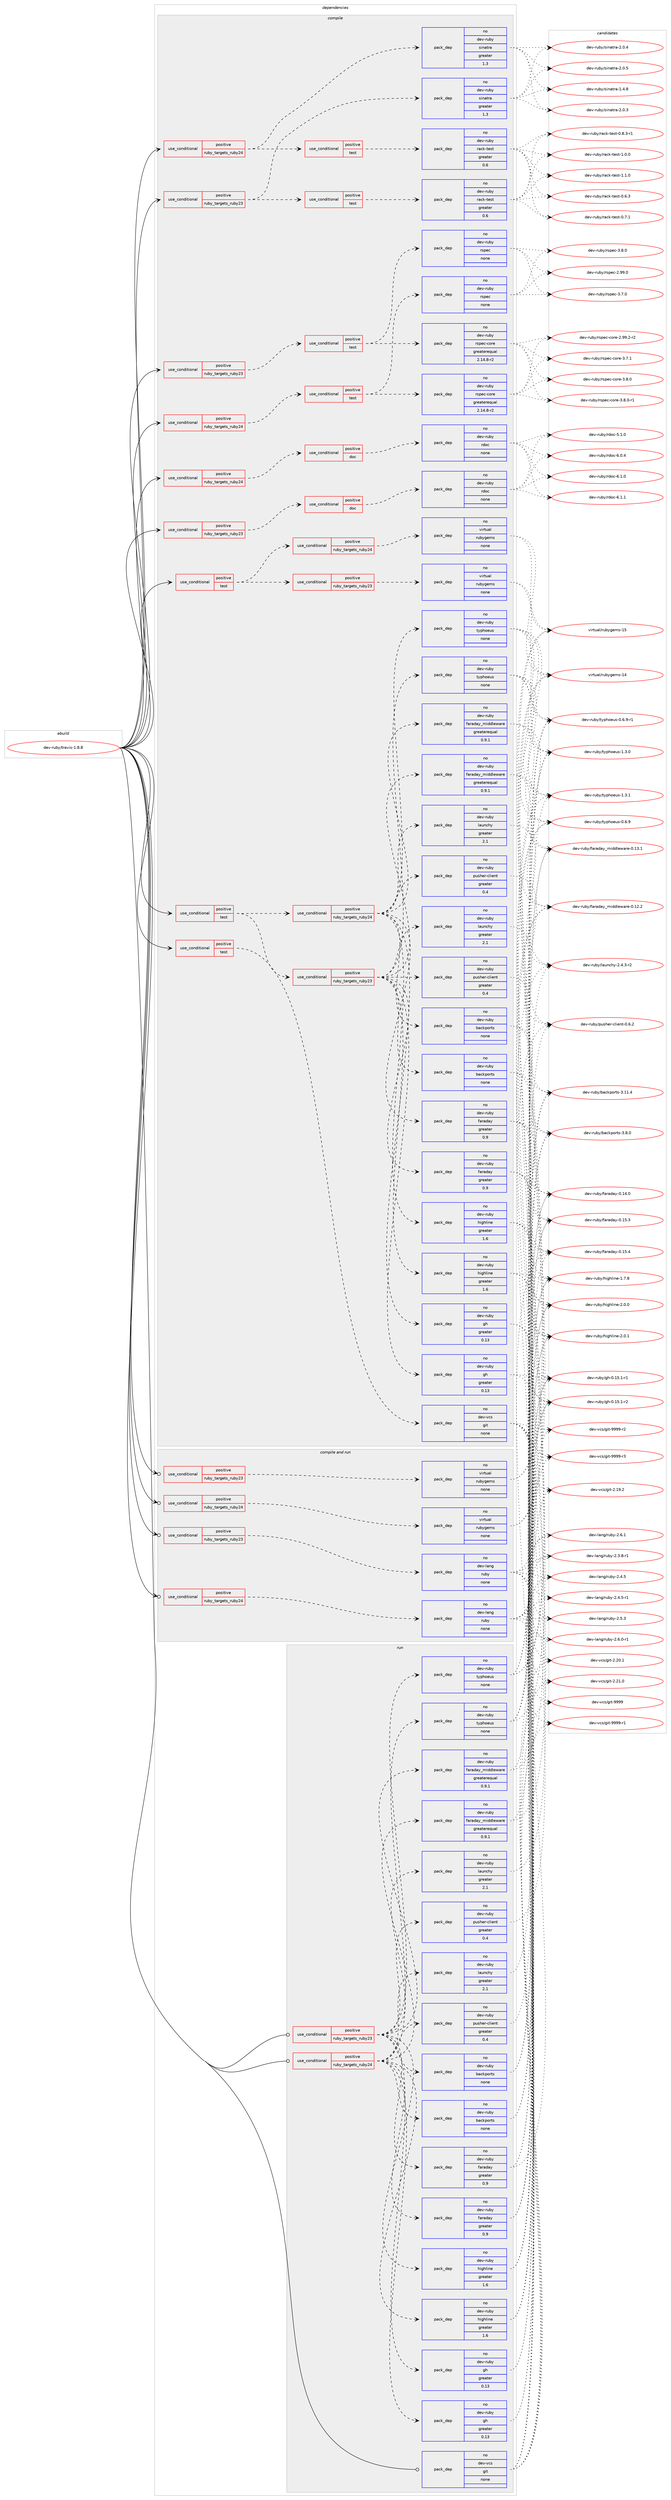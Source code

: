 digraph prolog {

# *************
# Graph options
# *************

newrank=true;
concentrate=true;
compound=true;
graph [rankdir=LR,fontname=Helvetica,fontsize=10,ranksep=1.5];#, ranksep=2.5, nodesep=0.2];
edge  [arrowhead=vee];
node  [fontname=Helvetica,fontsize=10];

# **********
# The ebuild
# **********

subgraph cluster_leftcol {
color=gray;
rank=same;
label=<<i>ebuild</i>>;
id [label="dev-ruby/travis-1.8.8", color=red, width=4, href="../dev-ruby/travis-1.8.8.svg"];
}

# ****************
# The dependencies
# ****************

subgraph cluster_midcol {
color=gray;
label=<<i>dependencies</i>>;
subgraph cluster_compile {
fillcolor="#eeeeee";
style=filled;
label=<<i>compile</i>>;
subgraph cond420794 {
dependency1534337 [label=<<TABLE BORDER="0" CELLBORDER="1" CELLSPACING="0" CELLPADDING="4"><TR><TD ROWSPAN="3" CELLPADDING="10">use_conditional</TD></TR><TR><TD>positive</TD></TR><TR><TD>ruby_targets_ruby23</TD></TR></TABLE>>, shape=none, color=red];
subgraph cond420795 {
dependency1534338 [label=<<TABLE BORDER="0" CELLBORDER="1" CELLSPACING="0" CELLPADDING="4"><TR><TD ROWSPAN="3" CELLPADDING="10">use_conditional</TD></TR><TR><TD>positive</TD></TR><TR><TD>doc</TD></TR></TABLE>>, shape=none, color=red];
subgraph pack1090027 {
dependency1534339 [label=<<TABLE BORDER="0" CELLBORDER="1" CELLSPACING="0" CELLPADDING="4" WIDTH="220"><TR><TD ROWSPAN="6" CELLPADDING="30">pack_dep</TD></TR><TR><TD WIDTH="110">no</TD></TR><TR><TD>dev-ruby</TD></TR><TR><TD>rdoc</TD></TR><TR><TD>none</TD></TR><TR><TD></TD></TR></TABLE>>, shape=none, color=blue];
}
dependency1534338:e -> dependency1534339:w [weight=20,style="dashed",arrowhead="vee"];
}
dependency1534337:e -> dependency1534338:w [weight=20,style="dashed",arrowhead="vee"];
}
id:e -> dependency1534337:w [weight=20,style="solid",arrowhead="vee"];
subgraph cond420796 {
dependency1534340 [label=<<TABLE BORDER="0" CELLBORDER="1" CELLSPACING="0" CELLPADDING="4"><TR><TD ROWSPAN="3" CELLPADDING="10">use_conditional</TD></TR><TR><TD>positive</TD></TR><TR><TD>ruby_targets_ruby23</TD></TR></TABLE>>, shape=none, color=red];
subgraph cond420797 {
dependency1534341 [label=<<TABLE BORDER="0" CELLBORDER="1" CELLSPACING="0" CELLPADDING="4"><TR><TD ROWSPAN="3" CELLPADDING="10">use_conditional</TD></TR><TR><TD>positive</TD></TR><TR><TD>test</TD></TR></TABLE>>, shape=none, color=red];
subgraph pack1090028 {
dependency1534342 [label=<<TABLE BORDER="0" CELLBORDER="1" CELLSPACING="0" CELLPADDING="4" WIDTH="220"><TR><TD ROWSPAN="6" CELLPADDING="30">pack_dep</TD></TR><TR><TD WIDTH="110">no</TD></TR><TR><TD>dev-ruby</TD></TR><TR><TD>rack-test</TD></TR><TR><TD>greater</TD></TR><TR><TD>0.6</TD></TR></TABLE>>, shape=none, color=blue];
}
dependency1534341:e -> dependency1534342:w [weight=20,style="dashed",arrowhead="vee"];
}
dependency1534340:e -> dependency1534341:w [weight=20,style="dashed",arrowhead="vee"];
subgraph pack1090029 {
dependency1534343 [label=<<TABLE BORDER="0" CELLBORDER="1" CELLSPACING="0" CELLPADDING="4" WIDTH="220"><TR><TD ROWSPAN="6" CELLPADDING="30">pack_dep</TD></TR><TR><TD WIDTH="110">no</TD></TR><TR><TD>dev-ruby</TD></TR><TR><TD>sinatra</TD></TR><TR><TD>greater</TD></TR><TR><TD>1.3</TD></TR></TABLE>>, shape=none, color=blue];
}
dependency1534340:e -> dependency1534343:w [weight=20,style="dashed",arrowhead="vee"];
}
id:e -> dependency1534340:w [weight=20,style="solid",arrowhead="vee"];
subgraph cond420798 {
dependency1534344 [label=<<TABLE BORDER="0" CELLBORDER="1" CELLSPACING="0" CELLPADDING="4"><TR><TD ROWSPAN="3" CELLPADDING="10">use_conditional</TD></TR><TR><TD>positive</TD></TR><TR><TD>ruby_targets_ruby23</TD></TR></TABLE>>, shape=none, color=red];
subgraph cond420799 {
dependency1534345 [label=<<TABLE BORDER="0" CELLBORDER="1" CELLSPACING="0" CELLPADDING="4"><TR><TD ROWSPAN="3" CELLPADDING="10">use_conditional</TD></TR><TR><TD>positive</TD></TR><TR><TD>test</TD></TR></TABLE>>, shape=none, color=red];
subgraph pack1090030 {
dependency1534346 [label=<<TABLE BORDER="0" CELLBORDER="1" CELLSPACING="0" CELLPADDING="4" WIDTH="220"><TR><TD ROWSPAN="6" CELLPADDING="30">pack_dep</TD></TR><TR><TD WIDTH="110">no</TD></TR><TR><TD>dev-ruby</TD></TR><TR><TD>rspec</TD></TR><TR><TD>none</TD></TR><TR><TD></TD></TR></TABLE>>, shape=none, color=blue];
}
dependency1534345:e -> dependency1534346:w [weight=20,style="dashed",arrowhead="vee"];
subgraph pack1090031 {
dependency1534347 [label=<<TABLE BORDER="0" CELLBORDER="1" CELLSPACING="0" CELLPADDING="4" WIDTH="220"><TR><TD ROWSPAN="6" CELLPADDING="30">pack_dep</TD></TR><TR><TD WIDTH="110">no</TD></TR><TR><TD>dev-ruby</TD></TR><TR><TD>rspec-core</TD></TR><TR><TD>greaterequal</TD></TR><TR><TD>2.14.8-r2</TD></TR></TABLE>>, shape=none, color=blue];
}
dependency1534345:e -> dependency1534347:w [weight=20,style="dashed",arrowhead="vee"];
}
dependency1534344:e -> dependency1534345:w [weight=20,style="dashed",arrowhead="vee"];
}
id:e -> dependency1534344:w [weight=20,style="solid",arrowhead="vee"];
subgraph cond420800 {
dependency1534348 [label=<<TABLE BORDER="0" CELLBORDER="1" CELLSPACING="0" CELLPADDING="4"><TR><TD ROWSPAN="3" CELLPADDING="10">use_conditional</TD></TR><TR><TD>positive</TD></TR><TR><TD>ruby_targets_ruby24</TD></TR></TABLE>>, shape=none, color=red];
subgraph cond420801 {
dependency1534349 [label=<<TABLE BORDER="0" CELLBORDER="1" CELLSPACING="0" CELLPADDING="4"><TR><TD ROWSPAN="3" CELLPADDING="10">use_conditional</TD></TR><TR><TD>positive</TD></TR><TR><TD>doc</TD></TR></TABLE>>, shape=none, color=red];
subgraph pack1090032 {
dependency1534350 [label=<<TABLE BORDER="0" CELLBORDER="1" CELLSPACING="0" CELLPADDING="4" WIDTH="220"><TR><TD ROWSPAN="6" CELLPADDING="30">pack_dep</TD></TR><TR><TD WIDTH="110">no</TD></TR><TR><TD>dev-ruby</TD></TR><TR><TD>rdoc</TD></TR><TR><TD>none</TD></TR><TR><TD></TD></TR></TABLE>>, shape=none, color=blue];
}
dependency1534349:e -> dependency1534350:w [weight=20,style="dashed",arrowhead="vee"];
}
dependency1534348:e -> dependency1534349:w [weight=20,style="dashed",arrowhead="vee"];
}
id:e -> dependency1534348:w [weight=20,style="solid",arrowhead="vee"];
subgraph cond420802 {
dependency1534351 [label=<<TABLE BORDER="0" CELLBORDER="1" CELLSPACING="0" CELLPADDING="4"><TR><TD ROWSPAN="3" CELLPADDING="10">use_conditional</TD></TR><TR><TD>positive</TD></TR><TR><TD>ruby_targets_ruby24</TD></TR></TABLE>>, shape=none, color=red];
subgraph cond420803 {
dependency1534352 [label=<<TABLE BORDER="0" CELLBORDER="1" CELLSPACING="0" CELLPADDING="4"><TR><TD ROWSPAN="3" CELLPADDING="10">use_conditional</TD></TR><TR><TD>positive</TD></TR><TR><TD>test</TD></TR></TABLE>>, shape=none, color=red];
subgraph pack1090033 {
dependency1534353 [label=<<TABLE BORDER="0" CELLBORDER="1" CELLSPACING="0" CELLPADDING="4" WIDTH="220"><TR><TD ROWSPAN="6" CELLPADDING="30">pack_dep</TD></TR><TR><TD WIDTH="110">no</TD></TR><TR><TD>dev-ruby</TD></TR><TR><TD>rack-test</TD></TR><TR><TD>greater</TD></TR><TR><TD>0.6</TD></TR></TABLE>>, shape=none, color=blue];
}
dependency1534352:e -> dependency1534353:w [weight=20,style="dashed",arrowhead="vee"];
}
dependency1534351:e -> dependency1534352:w [weight=20,style="dashed",arrowhead="vee"];
subgraph pack1090034 {
dependency1534354 [label=<<TABLE BORDER="0" CELLBORDER="1" CELLSPACING="0" CELLPADDING="4" WIDTH="220"><TR><TD ROWSPAN="6" CELLPADDING="30">pack_dep</TD></TR><TR><TD WIDTH="110">no</TD></TR><TR><TD>dev-ruby</TD></TR><TR><TD>sinatra</TD></TR><TR><TD>greater</TD></TR><TR><TD>1.3</TD></TR></TABLE>>, shape=none, color=blue];
}
dependency1534351:e -> dependency1534354:w [weight=20,style="dashed",arrowhead="vee"];
}
id:e -> dependency1534351:w [weight=20,style="solid",arrowhead="vee"];
subgraph cond420804 {
dependency1534355 [label=<<TABLE BORDER="0" CELLBORDER="1" CELLSPACING="0" CELLPADDING="4"><TR><TD ROWSPAN="3" CELLPADDING="10">use_conditional</TD></TR><TR><TD>positive</TD></TR><TR><TD>ruby_targets_ruby24</TD></TR></TABLE>>, shape=none, color=red];
subgraph cond420805 {
dependency1534356 [label=<<TABLE BORDER="0" CELLBORDER="1" CELLSPACING="0" CELLPADDING="4"><TR><TD ROWSPAN="3" CELLPADDING="10">use_conditional</TD></TR><TR><TD>positive</TD></TR><TR><TD>test</TD></TR></TABLE>>, shape=none, color=red];
subgraph pack1090035 {
dependency1534357 [label=<<TABLE BORDER="0" CELLBORDER="1" CELLSPACING="0" CELLPADDING="4" WIDTH="220"><TR><TD ROWSPAN="6" CELLPADDING="30">pack_dep</TD></TR><TR><TD WIDTH="110">no</TD></TR><TR><TD>dev-ruby</TD></TR><TR><TD>rspec</TD></TR><TR><TD>none</TD></TR><TR><TD></TD></TR></TABLE>>, shape=none, color=blue];
}
dependency1534356:e -> dependency1534357:w [weight=20,style="dashed",arrowhead="vee"];
subgraph pack1090036 {
dependency1534358 [label=<<TABLE BORDER="0" CELLBORDER="1" CELLSPACING="0" CELLPADDING="4" WIDTH="220"><TR><TD ROWSPAN="6" CELLPADDING="30">pack_dep</TD></TR><TR><TD WIDTH="110">no</TD></TR><TR><TD>dev-ruby</TD></TR><TR><TD>rspec-core</TD></TR><TR><TD>greaterequal</TD></TR><TR><TD>2.14.8-r2</TD></TR></TABLE>>, shape=none, color=blue];
}
dependency1534356:e -> dependency1534358:w [weight=20,style="dashed",arrowhead="vee"];
}
dependency1534355:e -> dependency1534356:w [weight=20,style="dashed",arrowhead="vee"];
}
id:e -> dependency1534355:w [weight=20,style="solid",arrowhead="vee"];
subgraph cond420806 {
dependency1534359 [label=<<TABLE BORDER="0" CELLBORDER="1" CELLSPACING="0" CELLPADDING="4"><TR><TD ROWSPAN="3" CELLPADDING="10">use_conditional</TD></TR><TR><TD>positive</TD></TR><TR><TD>test</TD></TR></TABLE>>, shape=none, color=red];
subgraph cond420807 {
dependency1534360 [label=<<TABLE BORDER="0" CELLBORDER="1" CELLSPACING="0" CELLPADDING="4"><TR><TD ROWSPAN="3" CELLPADDING="10">use_conditional</TD></TR><TR><TD>positive</TD></TR><TR><TD>ruby_targets_ruby23</TD></TR></TABLE>>, shape=none, color=red];
subgraph pack1090037 {
dependency1534361 [label=<<TABLE BORDER="0" CELLBORDER="1" CELLSPACING="0" CELLPADDING="4" WIDTH="220"><TR><TD ROWSPAN="6" CELLPADDING="30">pack_dep</TD></TR><TR><TD WIDTH="110">no</TD></TR><TR><TD>dev-ruby</TD></TR><TR><TD>backports</TD></TR><TR><TD>none</TD></TR><TR><TD></TD></TR></TABLE>>, shape=none, color=blue];
}
dependency1534360:e -> dependency1534361:w [weight=20,style="dashed",arrowhead="vee"];
subgraph pack1090038 {
dependency1534362 [label=<<TABLE BORDER="0" CELLBORDER="1" CELLSPACING="0" CELLPADDING="4" WIDTH="220"><TR><TD ROWSPAN="6" CELLPADDING="30">pack_dep</TD></TR><TR><TD WIDTH="110">no</TD></TR><TR><TD>dev-ruby</TD></TR><TR><TD>faraday</TD></TR><TR><TD>greater</TD></TR><TR><TD>0.9</TD></TR></TABLE>>, shape=none, color=blue];
}
dependency1534360:e -> dependency1534362:w [weight=20,style="dashed",arrowhead="vee"];
subgraph pack1090039 {
dependency1534363 [label=<<TABLE BORDER="0" CELLBORDER="1" CELLSPACING="0" CELLPADDING="4" WIDTH="220"><TR><TD ROWSPAN="6" CELLPADDING="30">pack_dep</TD></TR><TR><TD WIDTH="110">no</TD></TR><TR><TD>dev-ruby</TD></TR><TR><TD>faraday_middleware</TD></TR><TR><TD>greaterequal</TD></TR><TR><TD>0.9.1</TD></TR></TABLE>>, shape=none, color=blue];
}
dependency1534360:e -> dependency1534363:w [weight=20,style="dashed",arrowhead="vee"];
subgraph pack1090040 {
dependency1534364 [label=<<TABLE BORDER="0" CELLBORDER="1" CELLSPACING="0" CELLPADDING="4" WIDTH="220"><TR><TD ROWSPAN="6" CELLPADDING="30">pack_dep</TD></TR><TR><TD WIDTH="110">no</TD></TR><TR><TD>dev-ruby</TD></TR><TR><TD>gh</TD></TR><TR><TD>greater</TD></TR><TR><TD>0.13</TD></TR></TABLE>>, shape=none, color=blue];
}
dependency1534360:e -> dependency1534364:w [weight=20,style="dashed",arrowhead="vee"];
subgraph pack1090041 {
dependency1534365 [label=<<TABLE BORDER="0" CELLBORDER="1" CELLSPACING="0" CELLPADDING="4" WIDTH="220"><TR><TD ROWSPAN="6" CELLPADDING="30">pack_dep</TD></TR><TR><TD WIDTH="110">no</TD></TR><TR><TD>dev-ruby</TD></TR><TR><TD>highline</TD></TR><TR><TD>greater</TD></TR><TR><TD>1.6</TD></TR></TABLE>>, shape=none, color=blue];
}
dependency1534360:e -> dependency1534365:w [weight=20,style="dashed",arrowhead="vee"];
subgraph pack1090042 {
dependency1534366 [label=<<TABLE BORDER="0" CELLBORDER="1" CELLSPACING="0" CELLPADDING="4" WIDTH="220"><TR><TD ROWSPAN="6" CELLPADDING="30">pack_dep</TD></TR><TR><TD WIDTH="110">no</TD></TR><TR><TD>dev-ruby</TD></TR><TR><TD>launchy</TD></TR><TR><TD>greater</TD></TR><TR><TD>2.1</TD></TR></TABLE>>, shape=none, color=blue];
}
dependency1534360:e -> dependency1534366:w [weight=20,style="dashed",arrowhead="vee"];
subgraph pack1090043 {
dependency1534367 [label=<<TABLE BORDER="0" CELLBORDER="1" CELLSPACING="0" CELLPADDING="4" WIDTH="220"><TR><TD ROWSPAN="6" CELLPADDING="30">pack_dep</TD></TR><TR><TD WIDTH="110">no</TD></TR><TR><TD>dev-ruby</TD></TR><TR><TD>pusher-client</TD></TR><TR><TD>greater</TD></TR><TR><TD>0.4</TD></TR></TABLE>>, shape=none, color=blue];
}
dependency1534360:e -> dependency1534367:w [weight=20,style="dashed",arrowhead="vee"];
subgraph pack1090044 {
dependency1534368 [label=<<TABLE BORDER="0" CELLBORDER="1" CELLSPACING="0" CELLPADDING="4" WIDTH="220"><TR><TD ROWSPAN="6" CELLPADDING="30">pack_dep</TD></TR><TR><TD WIDTH="110">no</TD></TR><TR><TD>dev-ruby</TD></TR><TR><TD>typhoeus</TD></TR><TR><TD>none</TD></TR><TR><TD></TD></TR></TABLE>>, shape=none, color=blue];
}
dependency1534360:e -> dependency1534368:w [weight=20,style="dashed",arrowhead="vee"];
}
dependency1534359:e -> dependency1534360:w [weight=20,style="dashed",arrowhead="vee"];
subgraph cond420808 {
dependency1534369 [label=<<TABLE BORDER="0" CELLBORDER="1" CELLSPACING="0" CELLPADDING="4"><TR><TD ROWSPAN="3" CELLPADDING="10">use_conditional</TD></TR><TR><TD>positive</TD></TR><TR><TD>ruby_targets_ruby24</TD></TR></TABLE>>, shape=none, color=red];
subgraph pack1090045 {
dependency1534370 [label=<<TABLE BORDER="0" CELLBORDER="1" CELLSPACING="0" CELLPADDING="4" WIDTH="220"><TR><TD ROWSPAN="6" CELLPADDING="30">pack_dep</TD></TR><TR><TD WIDTH="110">no</TD></TR><TR><TD>dev-ruby</TD></TR><TR><TD>backports</TD></TR><TR><TD>none</TD></TR><TR><TD></TD></TR></TABLE>>, shape=none, color=blue];
}
dependency1534369:e -> dependency1534370:w [weight=20,style="dashed",arrowhead="vee"];
subgraph pack1090046 {
dependency1534371 [label=<<TABLE BORDER="0" CELLBORDER="1" CELLSPACING="0" CELLPADDING="4" WIDTH="220"><TR><TD ROWSPAN="6" CELLPADDING="30">pack_dep</TD></TR><TR><TD WIDTH="110">no</TD></TR><TR><TD>dev-ruby</TD></TR><TR><TD>faraday</TD></TR><TR><TD>greater</TD></TR><TR><TD>0.9</TD></TR></TABLE>>, shape=none, color=blue];
}
dependency1534369:e -> dependency1534371:w [weight=20,style="dashed",arrowhead="vee"];
subgraph pack1090047 {
dependency1534372 [label=<<TABLE BORDER="0" CELLBORDER="1" CELLSPACING="0" CELLPADDING="4" WIDTH="220"><TR><TD ROWSPAN="6" CELLPADDING="30">pack_dep</TD></TR><TR><TD WIDTH="110">no</TD></TR><TR><TD>dev-ruby</TD></TR><TR><TD>faraday_middleware</TD></TR><TR><TD>greaterequal</TD></TR><TR><TD>0.9.1</TD></TR></TABLE>>, shape=none, color=blue];
}
dependency1534369:e -> dependency1534372:w [weight=20,style="dashed",arrowhead="vee"];
subgraph pack1090048 {
dependency1534373 [label=<<TABLE BORDER="0" CELLBORDER="1" CELLSPACING="0" CELLPADDING="4" WIDTH="220"><TR><TD ROWSPAN="6" CELLPADDING="30">pack_dep</TD></TR><TR><TD WIDTH="110">no</TD></TR><TR><TD>dev-ruby</TD></TR><TR><TD>gh</TD></TR><TR><TD>greater</TD></TR><TR><TD>0.13</TD></TR></TABLE>>, shape=none, color=blue];
}
dependency1534369:e -> dependency1534373:w [weight=20,style="dashed",arrowhead="vee"];
subgraph pack1090049 {
dependency1534374 [label=<<TABLE BORDER="0" CELLBORDER="1" CELLSPACING="0" CELLPADDING="4" WIDTH="220"><TR><TD ROWSPAN="6" CELLPADDING="30">pack_dep</TD></TR><TR><TD WIDTH="110">no</TD></TR><TR><TD>dev-ruby</TD></TR><TR><TD>highline</TD></TR><TR><TD>greater</TD></TR><TR><TD>1.6</TD></TR></TABLE>>, shape=none, color=blue];
}
dependency1534369:e -> dependency1534374:w [weight=20,style="dashed",arrowhead="vee"];
subgraph pack1090050 {
dependency1534375 [label=<<TABLE BORDER="0" CELLBORDER="1" CELLSPACING="0" CELLPADDING="4" WIDTH="220"><TR><TD ROWSPAN="6" CELLPADDING="30">pack_dep</TD></TR><TR><TD WIDTH="110">no</TD></TR><TR><TD>dev-ruby</TD></TR><TR><TD>launchy</TD></TR><TR><TD>greater</TD></TR><TR><TD>2.1</TD></TR></TABLE>>, shape=none, color=blue];
}
dependency1534369:e -> dependency1534375:w [weight=20,style="dashed",arrowhead="vee"];
subgraph pack1090051 {
dependency1534376 [label=<<TABLE BORDER="0" CELLBORDER="1" CELLSPACING="0" CELLPADDING="4" WIDTH="220"><TR><TD ROWSPAN="6" CELLPADDING="30">pack_dep</TD></TR><TR><TD WIDTH="110">no</TD></TR><TR><TD>dev-ruby</TD></TR><TR><TD>pusher-client</TD></TR><TR><TD>greater</TD></TR><TR><TD>0.4</TD></TR></TABLE>>, shape=none, color=blue];
}
dependency1534369:e -> dependency1534376:w [weight=20,style="dashed",arrowhead="vee"];
subgraph pack1090052 {
dependency1534377 [label=<<TABLE BORDER="0" CELLBORDER="1" CELLSPACING="0" CELLPADDING="4" WIDTH="220"><TR><TD ROWSPAN="6" CELLPADDING="30">pack_dep</TD></TR><TR><TD WIDTH="110">no</TD></TR><TR><TD>dev-ruby</TD></TR><TR><TD>typhoeus</TD></TR><TR><TD>none</TD></TR><TR><TD></TD></TR></TABLE>>, shape=none, color=blue];
}
dependency1534369:e -> dependency1534377:w [weight=20,style="dashed",arrowhead="vee"];
}
dependency1534359:e -> dependency1534369:w [weight=20,style="dashed",arrowhead="vee"];
}
id:e -> dependency1534359:w [weight=20,style="solid",arrowhead="vee"];
subgraph cond420809 {
dependency1534378 [label=<<TABLE BORDER="0" CELLBORDER="1" CELLSPACING="0" CELLPADDING="4"><TR><TD ROWSPAN="3" CELLPADDING="10">use_conditional</TD></TR><TR><TD>positive</TD></TR><TR><TD>test</TD></TR></TABLE>>, shape=none, color=red];
subgraph cond420810 {
dependency1534379 [label=<<TABLE BORDER="0" CELLBORDER="1" CELLSPACING="0" CELLPADDING="4"><TR><TD ROWSPAN="3" CELLPADDING="10">use_conditional</TD></TR><TR><TD>positive</TD></TR><TR><TD>ruby_targets_ruby23</TD></TR></TABLE>>, shape=none, color=red];
subgraph pack1090053 {
dependency1534380 [label=<<TABLE BORDER="0" CELLBORDER="1" CELLSPACING="0" CELLPADDING="4" WIDTH="220"><TR><TD ROWSPAN="6" CELLPADDING="30">pack_dep</TD></TR><TR><TD WIDTH="110">no</TD></TR><TR><TD>virtual</TD></TR><TR><TD>rubygems</TD></TR><TR><TD>none</TD></TR><TR><TD></TD></TR></TABLE>>, shape=none, color=blue];
}
dependency1534379:e -> dependency1534380:w [weight=20,style="dashed",arrowhead="vee"];
}
dependency1534378:e -> dependency1534379:w [weight=20,style="dashed",arrowhead="vee"];
subgraph cond420811 {
dependency1534381 [label=<<TABLE BORDER="0" CELLBORDER="1" CELLSPACING="0" CELLPADDING="4"><TR><TD ROWSPAN="3" CELLPADDING="10">use_conditional</TD></TR><TR><TD>positive</TD></TR><TR><TD>ruby_targets_ruby24</TD></TR></TABLE>>, shape=none, color=red];
subgraph pack1090054 {
dependency1534382 [label=<<TABLE BORDER="0" CELLBORDER="1" CELLSPACING="0" CELLPADDING="4" WIDTH="220"><TR><TD ROWSPAN="6" CELLPADDING="30">pack_dep</TD></TR><TR><TD WIDTH="110">no</TD></TR><TR><TD>virtual</TD></TR><TR><TD>rubygems</TD></TR><TR><TD>none</TD></TR><TR><TD></TD></TR></TABLE>>, shape=none, color=blue];
}
dependency1534381:e -> dependency1534382:w [weight=20,style="dashed",arrowhead="vee"];
}
dependency1534378:e -> dependency1534381:w [weight=20,style="dashed",arrowhead="vee"];
}
id:e -> dependency1534378:w [weight=20,style="solid",arrowhead="vee"];
subgraph cond420812 {
dependency1534383 [label=<<TABLE BORDER="0" CELLBORDER="1" CELLSPACING="0" CELLPADDING="4"><TR><TD ROWSPAN="3" CELLPADDING="10">use_conditional</TD></TR><TR><TD>positive</TD></TR><TR><TD>test</TD></TR></TABLE>>, shape=none, color=red];
subgraph pack1090055 {
dependency1534384 [label=<<TABLE BORDER="0" CELLBORDER="1" CELLSPACING="0" CELLPADDING="4" WIDTH="220"><TR><TD ROWSPAN="6" CELLPADDING="30">pack_dep</TD></TR><TR><TD WIDTH="110">no</TD></TR><TR><TD>dev-vcs</TD></TR><TR><TD>git</TD></TR><TR><TD>none</TD></TR><TR><TD></TD></TR></TABLE>>, shape=none, color=blue];
}
dependency1534383:e -> dependency1534384:w [weight=20,style="dashed",arrowhead="vee"];
}
id:e -> dependency1534383:w [weight=20,style="solid",arrowhead="vee"];
}
subgraph cluster_compileandrun {
fillcolor="#eeeeee";
style=filled;
label=<<i>compile and run</i>>;
subgraph cond420813 {
dependency1534385 [label=<<TABLE BORDER="0" CELLBORDER="1" CELLSPACING="0" CELLPADDING="4"><TR><TD ROWSPAN="3" CELLPADDING="10">use_conditional</TD></TR><TR><TD>positive</TD></TR><TR><TD>ruby_targets_ruby23</TD></TR></TABLE>>, shape=none, color=red];
subgraph pack1090056 {
dependency1534386 [label=<<TABLE BORDER="0" CELLBORDER="1" CELLSPACING="0" CELLPADDING="4" WIDTH="220"><TR><TD ROWSPAN="6" CELLPADDING="30">pack_dep</TD></TR><TR><TD WIDTH="110">no</TD></TR><TR><TD>dev-lang</TD></TR><TR><TD>ruby</TD></TR><TR><TD>none</TD></TR><TR><TD></TD></TR></TABLE>>, shape=none, color=blue];
}
dependency1534385:e -> dependency1534386:w [weight=20,style="dashed",arrowhead="vee"];
}
id:e -> dependency1534385:w [weight=20,style="solid",arrowhead="odotvee"];
subgraph cond420814 {
dependency1534387 [label=<<TABLE BORDER="0" CELLBORDER="1" CELLSPACING="0" CELLPADDING="4"><TR><TD ROWSPAN="3" CELLPADDING="10">use_conditional</TD></TR><TR><TD>positive</TD></TR><TR><TD>ruby_targets_ruby23</TD></TR></TABLE>>, shape=none, color=red];
subgraph pack1090057 {
dependency1534388 [label=<<TABLE BORDER="0" CELLBORDER="1" CELLSPACING="0" CELLPADDING="4" WIDTH="220"><TR><TD ROWSPAN="6" CELLPADDING="30">pack_dep</TD></TR><TR><TD WIDTH="110">no</TD></TR><TR><TD>virtual</TD></TR><TR><TD>rubygems</TD></TR><TR><TD>none</TD></TR><TR><TD></TD></TR></TABLE>>, shape=none, color=blue];
}
dependency1534387:e -> dependency1534388:w [weight=20,style="dashed",arrowhead="vee"];
}
id:e -> dependency1534387:w [weight=20,style="solid",arrowhead="odotvee"];
subgraph cond420815 {
dependency1534389 [label=<<TABLE BORDER="0" CELLBORDER="1" CELLSPACING="0" CELLPADDING="4"><TR><TD ROWSPAN="3" CELLPADDING="10">use_conditional</TD></TR><TR><TD>positive</TD></TR><TR><TD>ruby_targets_ruby24</TD></TR></TABLE>>, shape=none, color=red];
subgraph pack1090058 {
dependency1534390 [label=<<TABLE BORDER="0" CELLBORDER="1" CELLSPACING="0" CELLPADDING="4" WIDTH="220"><TR><TD ROWSPAN="6" CELLPADDING="30">pack_dep</TD></TR><TR><TD WIDTH="110">no</TD></TR><TR><TD>dev-lang</TD></TR><TR><TD>ruby</TD></TR><TR><TD>none</TD></TR><TR><TD></TD></TR></TABLE>>, shape=none, color=blue];
}
dependency1534389:e -> dependency1534390:w [weight=20,style="dashed",arrowhead="vee"];
}
id:e -> dependency1534389:w [weight=20,style="solid",arrowhead="odotvee"];
subgraph cond420816 {
dependency1534391 [label=<<TABLE BORDER="0" CELLBORDER="1" CELLSPACING="0" CELLPADDING="4"><TR><TD ROWSPAN="3" CELLPADDING="10">use_conditional</TD></TR><TR><TD>positive</TD></TR><TR><TD>ruby_targets_ruby24</TD></TR></TABLE>>, shape=none, color=red];
subgraph pack1090059 {
dependency1534392 [label=<<TABLE BORDER="0" CELLBORDER="1" CELLSPACING="0" CELLPADDING="4" WIDTH="220"><TR><TD ROWSPAN="6" CELLPADDING="30">pack_dep</TD></TR><TR><TD WIDTH="110">no</TD></TR><TR><TD>virtual</TD></TR><TR><TD>rubygems</TD></TR><TR><TD>none</TD></TR><TR><TD></TD></TR></TABLE>>, shape=none, color=blue];
}
dependency1534391:e -> dependency1534392:w [weight=20,style="dashed",arrowhead="vee"];
}
id:e -> dependency1534391:w [weight=20,style="solid",arrowhead="odotvee"];
}
subgraph cluster_run {
fillcolor="#eeeeee";
style=filled;
label=<<i>run</i>>;
subgraph cond420817 {
dependency1534393 [label=<<TABLE BORDER="0" CELLBORDER="1" CELLSPACING="0" CELLPADDING="4"><TR><TD ROWSPAN="3" CELLPADDING="10">use_conditional</TD></TR><TR><TD>positive</TD></TR><TR><TD>ruby_targets_ruby23</TD></TR></TABLE>>, shape=none, color=red];
subgraph pack1090060 {
dependency1534394 [label=<<TABLE BORDER="0" CELLBORDER="1" CELLSPACING="0" CELLPADDING="4" WIDTH="220"><TR><TD ROWSPAN="6" CELLPADDING="30">pack_dep</TD></TR><TR><TD WIDTH="110">no</TD></TR><TR><TD>dev-ruby</TD></TR><TR><TD>backports</TD></TR><TR><TD>none</TD></TR><TR><TD></TD></TR></TABLE>>, shape=none, color=blue];
}
dependency1534393:e -> dependency1534394:w [weight=20,style="dashed",arrowhead="vee"];
subgraph pack1090061 {
dependency1534395 [label=<<TABLE BORDER="0" CELLBORDER="1" CELLSPACING="0" CELLPADDING="4" WIDTH="220"><TR><TD ROWSPAN="6" CELLPADDING="30">pack_dep</TD></TR><TR><TD WIDTH="110">no</TD></TR><TR><TD>dev-ruby</TD></TR><TR><TD>faraday</TD></TR><TR><TD>greater</TD></TR><TR><TD>0.9</TD></TR></TABLE>>, shape=none, color=blue];
}
dependency1534393:e -> dependency1534395:w [weight=20,style="dashed",arrowhead="vee"];
subgraph pack1090062 {
dependency1534396 [label=<<TABLE BORDER="0" CELLBORDER="1" CELLSPACING="0" CELLPADDING="4" WIDTH="220"><TR><TD ROWSPAN="6" CELLPADDING="30">pack_dep</TD></TR><TR><TD WIDTH="110">no</TD></TR><TR><TD>dev-ruby</TD></TR><TR><TD>faraday_middleware</TD></TR><TR><TD>greaterequal</TD></TR><TR><TD>0.9.1</TD></TR></TABLE>>, shape=none, color=blue];
}
dependency1534393:e -> dependency1534396:w [weight=20,style="dashed",arrowhead="vee"];
subgraph pack1090063 {
dependency1534397 [label=<<TABLE BORDER="0" CELLBORDER="1" CELLSPACING="0" CELLPADDING="4" WIDTH="220"><TR><TD ROWSPAN="6" CELLPADDING="30">pack_dep</TD></TR><TR><TD WIDTH="110">no</TD></TR><TR><TD>dev-ruby</TD></TR><TR><TD>gh</TD></TR><TR><TD>greater</TD></TR><TR><TD>0.13</TD></TR></TABLE>>, shape=none, color=blue];
}
dependency1534393:e -> dependency1534397:w [weight=20,style="dashed",arrowhead="vee"];
subgraph pack1090064 {
dependency1534398 [label=<<TABLE BORDER="0" CELLBORDER="1" CELLSPACING="0" CELLPADDING="4" WIDTH="220"><TR><TD ROWSPAN="6" CELLPADDING="30">pack_dep</TD></TR><TR><TD WIDTH="110">no</TD></TR><TR><TD>dev-ruby</TD></TR><TR><TD>highline</TD></TR><TR><TD>greater</TD></TR><TR><TD>1.6</TD></TR></TABLE>>, shape=none, color=blue];
}
dependency1534393:e -> dependency1534398:w [weight=20,style="dashed",arrowhead="vee"];
subgraph pack1090065 {
dependency1534399 [label=<<TABLE BORDER="0" CELLBORDER="1" CELLSPACING="0" CELLPADDING="4" WIDTH="220"><TR><TD ROWSPAN="6" CELLPADDING="30">pack_dep</TD></TR><TR><TD WIDTH="110">no</TD></TR><TR><TD>dev-ruby</TD></TR><TR><TD>launchy</TD></TR><TR><TD>greater</TD></TR><TR><TD>2.1</TD></TR></TABLE>>, shape=none, color=blue];
}
dependency1534393:e -> dependency1534399:w [weight=20,style="dashed",arrowhead="vee"];
subgraph pack1090066 {
dependency1534400 [label=<<TABLE BORDER="0" CELLBORDER="1" CELLSPACING="0" CELLPADDING="4" WIDTH="220"><TR><TD ROWSPAN="6" CELLPADDING="30">pack_dep</TD></TR><TR><TD WIDTH="110">no</TD></TR><TR><TD>dev-ruby</TD></TR><TR><TD>pusher-client</TD></TR><TR><TD>greater</TD></TR><TR><TD>0.4</TD></TR></TABLE>>, shape=none, color=blue];
}
dependency1534393:e -> dependency1534400:w [weight=20,style="dashed",arrowhead="vee"];
subgraph pack1090067 {
dependency1534401 [label=<<TABLE BORDER="0" CELLBORDER="1" CELLSPACING="0" CELLPADDING="4" WIDTH="220"><TR><TD ROWSPAN="6" CELLPADDING="30">pack_dep</TD></TR><TR><TD WIDTH="110">no</TD></TR><TR><TD>dev-ruby</TD></TR><TR><TD>typhoeus</TD></TR><TR><TD>none</TD></TR><TR><TD></TD></TR></TABLE>>, shape=none, color=blue];
}
dependency1534393:e -> dependency1534401:w [weight=20,style="dashed",arrowhead="vee"];
}
id:e -> dependency1534393:w [weight=20,style="solid",arrowhead="odot"];
subgraph cond420818 {
dependency1534402 [label=<<TABLE BORDER="0" CELLBORDER="1" CELLSPACING="0" CELLPADDING="4"><TR><TD ROWSPAN="3" CELLPADDING="10">use_conditional</TD></TR><TR><TD>positive</TD></TR><TR><TD>ruby_targets_ruby24</TD></TR></TABLE>>, shape=none, color=red];
subgraph pack1090068 {
dependency1534403 [label=<<TABLE BORDER="0" CELLBORDER="1" CELLSPACING="0" CELLPADDING="4" WIDTH="220"><TR><TD ROWSPAN="6" CELLPADDING="30">pack_dep</TD></TR><TR><TD WIDTH="110">no</TD></TR><TR><TD>dev-ruby</TD></TR><TR><TD>backports</TD></TR><TR><TD>none</TD></TR><TR><TD></TD></TR></TABLE>>, shape=none, color=blue];
}
dependency1534402:e -> dependency1534403:w [weight=20,style="dashed",arrowhead="vee"];
subgraph pack1090069 {
dependency1534404 [label=<<TABLE BORDER="0" CELLBORDER="1" CELLSPACING="0" CELLPADDING="4" WIDTH="220"><TR><TD ROWSPAN="6" CELLPADDING="30">pack_dep</TD></TR><TR><TD WIDTH="110">no</TD></TR><TR><TD>dev-ruby</TD></TR><TR><TD>faraday</TD></TR><TR><TD>greater</TD></TR><TR><TD>0.9</TD></TR></TABLE>>, shape=none, color=blue];
}
dependency1534402:e -> dependency1534404:w [weight=20,style="dashed",arrowhead="vee"];
subgraph pack1090070 {
dependency1534405 [label=<<TABLE BORDER="0" CELLBORDER="1" CELLSPACING="0" CELLPADDING="4" WIDTH="220"><TR><TD ROWSPAN="6" CELLPADDING="30">pack_dep</TD></TR><TR><TD WIDTH="110">no</TD></TR><TR><TD>dev-ruby</TD></TR><TR><TD>faraday_middleware</TD></TR><TR><TD>greaterequal</TD></TR><TR><TD>0.9.1</TD></TR></TABLE>>, shape=none, color=blue];
}
dependency1534402:e -> dependency1534405:w [weight=20,style="dashed",arrowhead="vee"];
subgraph pack1090071 {
dependency1534406 [label=<<TABLE BORDER="0" CELLBORDER="1" CELLSPACING="0" CELLPADDING="4" WIDTH="220"><TR><TD ROWSPAN="6" CELLPADDING="30">pack_dep</TD></TR><TR><TD WIDTH="110">no</TD></TR><TR><TD>dev-ruby</TD></TR><TR><TD>gh</TD></TR><TR><TD>greater</TD></TR><TR><TD>0.13</TD></TR></TABLE>>, shape=none, color=blue];
}
dependency1534402:e -> dependency1534406:w [weight=20,style="dashed",arrowhead="vee"];
subgraph pack1090072 {
dependency1534407 [label=<<TABLE BORDER="0" CELLBORDER="1" CELLSPACING="0" CELLPADDING="4" WIDTH="220"><TR><TD ROWSPAN="6" CELLPADDING="30">pack_dep</TD></TR><TR><TD WIDTH="110">no</TD></TR><TR><TD>dev-ruby</TD></TR><TR><TD>highline</TD></TR><TR><TD>greater</TD></TR><TR><TD>1.6</TD></TR></TABLE>>, shape=none, color=blue];
}
dependency1534402:e -> dependency1534407:w [weight=20,style="dashed",arrowhead="vee"];
subgraph pack1090073 {
dependency1534408 [label=<<TABLE BORDER="0" CELLBORDER="1" CELLSPACING="0" CELLPADDING="4" WIDTH="220"><TR><TD ROWSPAN="6" CELLPADDING="30">pack_dep</TD></TR><TR><TD WIDTH="110">no</TD></TR><TR><TD>dev-ruby</TD></TR><TR><TD>launchy</TD></TR><TR><TD>greater</TD></TR><TR><TD>2.1</TD></TR></TABLE>>, shape=none, color=blue];
}
dependency1534402:e -> dependency1534408:w [weight=20,style="dashed",arrowhead="vee"];
subgraph pack1090074 {
dependency1534409 [label=<<TABLE BORDER="0" CELLBORDER="1" CELLSPACING="0" CELLPADDING="4" WIDTH="220"><TR><TD ROWSPAN="6" CELLPADDING="30">pack_dep</TD></TR><TR><TD WIDTH="110">no</TD></TR><TR><TD>dev-ruby</TD></TR><TR><TD>pusher-client</TD></TR><TR><TD>greater</TD></TR><TR><TD>0.4</TD></TR></TABLE>>, shape=none, color=blue];
}
dependency1534402:e -> dependency1534409:w [weight=20,style="dashed",arrowhead="vee"];
subgraph pack1090075 {
dependency1534410 [label=<<TABLE BORDER="0" CELLBORDER="1" CELLSPACING="0" CELLPADDING="4" WIDTH="220"><TR><TD ROWSPAN="6" CELLPADDING="30">pack_dep</TD></TR><TR><TD WIDTH="110">no</TD></TR><TR><TD>dev-ruby</TD></TR><TR><TD>typhoeus</TD></TR><TR><TD>none</TD></TR><TR><TD></TD></TR></TABLE>>, shape=none, color=blue];
}
dependency1534402:e -> dependency1534410:w [weight=20,style="dashed",arrowhead="vee"];
}
id:e -> dependency1534402:w [weight=20,style="solid",arrowhead="odot"];
subgraph pack1090076 {
dependency1534411 [label=<<TABLE BORDER="0" CELLBORDER="1" CELLSPACING="0" CELLPADDING="4" WIDTH="220"><TR><TD ROWSPAN="6" CELLPADDING="30">pack_dep</TD></TR><TR><TD WIDTH="110">no</TD></TR><TR><TD>dev-vcs</TD></TR><TR><TD>git</TD></TR><TR><TD>none</TD></TR><TR><TD></TD></TR></TABLE>>, shape=none, color=blue];
}
id:e -> dependency1534411:w [weight=20,style="solid",arrowhead="odot"];
}
}

# **************
# The candidates
# **************

subgraph cluster_choices {
rank=same;
color=gray;
label=<<i>candidates</i>>;

subgraph choice1090027 {
color=black;
nodesep=1;
choice10010111845114117981214711410011199455346494648 [label="dev-ruby/rdoc-5.1.0", color=red, width=4,href="../dev-ruby/rdoc-5.1.0.svg"];
choice10010111845114117981214711410011199455446484652 [label="dev-ruby/rdoc-6.0.4", color=red, width=4,href="../dev-ruby/rdoc-6.0.4.svg"];
choice10010111845114117981214711410011199455446494648 [label="dev-ruby/rdoc-6.1.0", color=red, width=4,href="../dev-ruby/rdoc-6.1.0.svg"];
choice10010111845114117981214711410011199455446494649 [label="dev-ruby/rdoc-6.1.1", color=red, width=4,href="../dev-ruby/rdoc-6.1.1.svg"];
dependency1534339:e -> choice10010111845114117981214711410011199455346494648:w [style=dotted,weight="100"];
dependency1534339:e -> choice10010111845114117981214711410011199455446484652:w [style=dotted,weight="100"];
dependency1534339:e -> choice10010111845114117981214711410011199455446494648:w [style=dotted,weight="100"];
dependency1534339:e -> choice10010111845114117981214711410011199455446494649:w [style=dotted,weight="100"];
}
subgraph choice1090028 {
color=black;
nodesep=1;
choice100101118451141179812147114979910745116101115116454846544651 [label="dev-ruby/rack-test-0.6.3", color=red, width=4,href="../dev-ruby/rack-test-0.6.3.svg"];
choice100101118451141179812147114979910745116101115116454846554649 [label="dev-ruby/rack-test-0.7.1", color=red, width=4,href="../dev-ruby/rack-test-0.7.1.svg"];
choice1001011184511411798121471149799107451161011151164548465646514511449 [label="dev-ruby/rack-test-0.8.3-r1", color=red, width=4,href="../dev-ruby/rack-test-0.8.3-r1.svg"];
choice100101118451141179812147114979910745116101115116454946484648 [label="dev-ruby/rack-test-1.0.0", color=red, width=4,href="../dev-ruby/rack-test-1.0.0.svg"];
choice100101118451141179812147114979910745116101115116454946494648 [label="dev-ruby/rack-test-1.1.0", color=red, width=4,href="../dev-ruby/rack-test-1.1.0.svg"];
dependency1534342:e -> choice100101118451141179812147114979910745116101115116454846544651:w [style=dotted,weight="100"];
dependency1534342:e -> choice100101118451141179812147114979910745116101115116454846554649:w [style=dotted,weight="100"];
dependency1534342:e -> choice1001011184511411798121471149799107451161011151164548465646514511449:w [style=dotted,weight="100"];
dependency1534342:e -> choice100101118451141179812147114979910745116101115116454946484648:w [style=dotted,weight="100"];
dependency1534342:e -> choice100101118451141179812147114979910745116101115116454946494648:w [style=dotted,weight="100"];
}
subgraph choice1090029 {
color=black;
nodesep=1;
choice1001011184511411798121471151051109711611497454946524656 [label="dev-ruby/sinatra-1.4.8", color=red, width=4,href="../dev-ruby/sinatra-1.4.8.svg"];
choice1001011184511411798121471151051109711611497455046484651 [label="dev-ruby/sinatra-2.0.3", color=red, width=4,href="../dev-ruby/sinatra-2.0.3.svg"];
choice1001011184511411798121471151051109711611497455046484652 [label="dev-ruby/sinatra-2.0.4", color=red, width=4,href="../dev-ruby/sinatra-2.0.4.svg"];
choice1001011184511411798121471151051109711611497455046484653 [label="dev-ruby/sinatra-2.0.5", color=red, width=4,href="../dev-ruby/sinatra-2.0.5.svg"];
dependency1534343:e -> choice1001011184511411798121471151051109711611497454946524656:w [style=dotted,weight="100"];
dependency1534343:e -> choice1001011184511411798121471151051109711611497455046484651:w [style=dotted,weight="100"];
dependency1534343:e -> choice1001011184511411798121471151051109711611497455046484652:w [style=dotted,weight="100"];
dependency1534343:e -> choice1001011184511411798121471151051109711611497455046484653:w [style=dotted,weight="100"];
}
subgraph choice1090030 {
color=black;
nodesep=1;
choice1001011184511411798121471141151121019945504657574648 [label="dev-ruby/rspec-2.99.0", color=red, width=4,href="../dev-ruby/rspec-2.99.0.svg"];
choice10010111845114117981214711411511210199455146554648 [label="dev-ruby/rspec-3.7.0", color=red, width=4,href="../dev-ruby/rspec-3.7.0.svg"];
choice10010111845114117981214711411511210199455146564648 [label="dev-ruby/rspec-3.8.0", color=red, width=4,href="../dev-ruby/rspec-3.8.0.svg"];
dependency1534346:e -> choice1001011184511411798121471141151121019945504657574648:w [style=dotted,weight="100"];
dependency1534346:e -> choice10010111845114117981214711411511210199455146554648:w [style=dotted,weight="100"];
dependency1534346:e -> choice10010111845114117981214711411511210199455146564648:w [style=dotted,weight="100"];
}
subgraph choice1090031 {
color=black;
nodesep=1;
choice100101118451141179812147114115112101994599111114101455046575746504511450 [label="dev-ruby/rspec-core-2.99.2-r2", color=red, width=4,href="../dev-ruby/rspec-core-2.99.2-r2.svg"];
choice100101118451141179812147114115112101994599111114101455146554649 [label="dev-ruby/rspec-core-3.7.1", color=red, width=4,href="../dev-ruby/rspec-core-3.7.1.svg"];
choice100101118451141179812147114115112101994599111114101455146564648 [label="dev-ruby/rspec-core-3.8.0", color=red, width=4,href="../dev-ruby/rspec-core-3.8.0.svg"];
choice1001011184511411798121471141151121019945991111141014551465646484511449 [label="dev-ruby/rspec-core-3.8.0-r1", color=red, width=4,href="../dev-ruby/rspec-core-3.8.0-r1.svg"];
dependency1534347:e -> choice100101118451141179812147114115112101994599111114101455046575746504511450:w [style=dotted,weight="100"];
dependency1534347:e -> choice100101118451141179812147114115112101994599111114101455146554649:w [style=dotted,weight="100"];
dependency1534347:e -> choice100101118451141179812147114115112101994599111114101455146564648:w [style=dotted,weight="100"];
dependency1534347:e -> choice1001011184511411798121471141151121019945991111141014551465646484511449:w [style=dotted,weight="100"];
}
subgraph choice1090032 {
color=black;
nodesep=1;
choice10010111845114117981214711410011199455346494648 [label="dev-ruby/rdoc-5.1.0", color=red, width=4,href="../dev-ruby/rdoc-5.1.0.svg"];
choice10010111845114117981214711410011199455446484652 [label="dev-ruby/rdoc-6.0.4", color=red, width=4,href="../dev-ruby/rdoc-6.0.4.svg"];
choice10010111845114117981214711410011199455446494648 [label="dev-ruby/rdoc-6.1.0", color=red, width=4,href="../dev-ruby/rdoc-6.1.0.svg"];
choice10010111845114117981214711410011199455446494649 [label="dev-ruby/rdoc-6.1.1", color=red, width=4,href="../dev-ruby/rdoc-6.1.1.svg"];
dependency1534350:e -> choice10010111845114117981214711410011199455346494648:w [style=dotted,weight="100"];
dependency1534350:e -> choice10010111845114117981214711410011199455446484652:w [style=dotted,weight="100"];
dependency1534350:e -> choice10010111845114117981214711410011199455446494648:w [style=dotted,weight="100"];
dependency1534350:e -> choice10010111845114117981214711410011199455446494649:w [style=dotted,weight="100"];
}
subgraph choice1090033 {
color=black;
nodesep=1;
choice100101118451141179812147114979910745116101115116454846544651 [label="dev-ruby/rack-test-0.6.3", color=red, width=4,href="../dev-ruby/rack-test-0.6.3.svg"];
choice100101118451141179812147114979910745116101115116454846554649 [label="dev-ruby/rack-test-0.7.1", color=red, width=4,href="../dev-ruby/rack-test-0.7.1.svg"];
choice1001011184511411798121471149799107451161011151164548465646514511449 [label="dev-ruby/rack-test-0.8.3-r1", color=red, width=4,href="../dev-ruby/rack-test-0.8.3-r1.svg"];
choice100101118451141179812147114979910745116101115116454946484648 [label="dev-ruby/rack-test-1.0.0", color=red, width=4,href="../dev-ruby/rack-test-1.0.0.svg"];
choice100101118451141179812147114979910745116101115116454946494648 [label="dev-ruby/rack-test-1.1.0", color=red, width=4,href="../dev-ruby/rack-test-1.1.0.svg"];
dependency1534353:e -> choice100101118451141179812147114979910745116101115116454846544651:w [style=dotted,weight="100"];
dependency1534353:e -> choice100101118451141179812147114979910745116101115116454846554649:w [style=dotted,weight="100"];
dependency1534353:e -> choice1001011184511411798121471149799107451161011151164548465646514511449:w [style=dotted,weight="100"];
dependency1534353:e -> choice100101118451141179812147114979910745116101115116454946484648:w [style=dotted,weight="100"];
dependency1534353:e -> choice100101118451141179812147114979910745116101115116454946494648:w [style=dotted,weight="100"];
}
subgraph choice1090034 {
color=black;
nodesep=1;
choice1001011184511411798121471151051109711611497454946524656 [label="dev-ruby/sinatra-1.4.8", color=red, width=4,href="../dev-ruby/sinatra-1.4.8.svg"];
choice1001011184511411798121471151051109711611497455046484651 [label="dev-ruby/sinatra-2.0.3", color=red, width=4,href="../dev-ruby/sinatra-2.0.3.svg"];
choice1001011184511411798121471151051109711611497455046484652 [label="dev-ruby/sinatra-2.0.4", color=red, width=4,href="../dev-ruby/sinatra-2.0.4.svg"];
choice1001011184511411798121471151051109711611497455046484653 [label="dev-ruby/sinatra-2.0.5", color=red, width=4,href="../dev-ruby/sinatra-2.0.5.svg"];
dependency1534354:e -> choice1001011184511411798121471151051109711611497454946524656:w [style=dotted,weight="100"];
dependency1534354:e -> choice1001011184511411798121471151051109711611497455046484651:w [style=dotted,weight="100"];
dependency1534354:e -> choice1001011184511411798121471151051109711611497455046484652:w [style=dotted,weight="100"];
dependency1534354:e -> choice1001011184511411798121471151051109711611497455046484653:w [style=dotted,weight="100"];
}
subgraph choice1090035 {
color=black;
nodesep=1;
choice1001011184511411798121471141151121019945504657574648 [label="dev-ruby/rspec-2.99.0", color=red, width=4,href="../dev-ruby/rspec-2.99.0.svg"];
choice10010111845114117981214711411511210199455146554648 [label="dev-ruby/rspec-3.7.0", color=red, width=4,href="../dev-ruby/rspec-3.7.0.svg"];
choice10010111845114117981214711411511210199455146564648 [label="dev-ruby/rspec-3.8.0", color=red, width=4,href="../dev-ruby/rspec-3.8.0.svg"];
dependency1534357:e -> choice1001011184511411798121471141151121019945504657574648:w [style=dotted,weight="100"];
dependency1534357:e -> choice10010111845114117981214711411511210199455146554648:w [style=dotted,weight="100"];
dependency1534357:e -> choice10010111845114117981214711411511210199455146564648:w [style=dotted,weight="100"];
}
subgraph choice1090036 {
color=black;
nodesep=1;
choice100101118451141179812147114115112101994599111114101455046575746504511450 [label="dev-ruby/rspec-core-2.99.2-r2", color=red, width=4,href="../dev-ruby/rspec-core-2.99.2-r2.svg"];
choice100101118451141179812147114115112101994599111114101455146554649 [label="dev-ruby/rspec-core-3.7.1", color=red, width=4,href="../dev-ruby/rspec-core-3.7.1.svg"];
choice100101118451141179812147114115112101994599111114101455146564648 [label="dev-ruby/rspec-core-3.8.0", color=red, width=4,href="../dev-ruby/rspec-core-3.8.0.svg"];
choice1001011184511411798121471141151121019945991111141014551465646484511449 [label="dev-ruby/rspec-core-3.8.0-r1", color=red, width=4,href="../dev-ruby/rspec-core-3.8.0-r1.svg"];
dependency1534358:e -> choice100101118451141179812147114115112101994599111114101455046575746504511450:w [style=dotted,weight="100"];
dependency1534358:e -> choice100101118451141179812147114115112101994599111114101455146554649:w [style=dotted,weight="100"];
dependency1534358:e -> choice100101118451141179812147114115112101994599111114101455146564648:w [style=dotted,weight="100"];
dependency1534358:e -> choice1001011184511411798121471141151121019945991111141014551465646484511449:w [style=dotted,weight="100"];
}
subgraph choice1090037 {
color=black;
nodesep=1;
choice10010111845114117981214798979910711211111411611545514649494652 [label="dev-ruby/backports-3.11.4", color=red, width=4,href="../dev-ruby/backports-3.11.4.svg"];
choice100101118451141179812147989799107112111114116115455146564648 [label="dev-ruby/backports-3.8.0", color=red, width=4,href="../dev-ruby/backports-3.8.0.svg"];
dependency1534361:e -> choice10010111845114117981214798979910711211111411611545514649494652:w [style=dotted,weight="100"];
dependency1534361:e -> choice100101118451141179812147989799107112111114116115455146564648:w [style=dotted,weight="100"];
}
subgraph choice1090038 {
color=black;
nodesep=1;
choice10010111845114117981214710297114971009712145484649524648 [label="dev-ruby/faraday-0.14.0", color=red, width=4,href="../dev-ruby/faraday-0.14.0.svg"];
choice10010111845114117981214710297114971009712145484649534651 [label="dev-ruby/faraday-0.15.3", color=red, width=4,href="../dev-ruby/faraday-0.15.3.svg"];
choice10010111845114117981214710297114971009712145484649534652 [label="dev-ruby/faraday-0.15.4", color=red, width=4,href="../dev-ruby/faraday-0.15.4.svg"];
dependency1534362:e -> choice10010111845114117981214710297114971009712145484649524648:w [style=dotted,weight="100"];
dependency1534362:e -> choice10010111845114117981214710297114971009712145484649534651:w [style=dotted,weight="100"];
dependency1534362:e -> choice10010111845114117981214710297114971009712145484649534652:w [style=dotted,weight="100"];
}
subgraph choice1090039 {
color=black;
nodesep=1;
choice100101118451141179812147102971149710097121951091051001001081011199711410145484649504650 [label="dev-ruby/faraday_middleware-0.12.2", color=red, width=4,href="../dev-ruby/faraday_middleware-0.12.2.svg"];
choice100101118451141179812147102971149710097121951091051001001081011199711410145484649514649 [label="dev-ruby/faraday_middleware-0.13.1", color=red, width=4,href="../dev-ruby/faraday_middleware-0.13.1.svg"];
dependency1534363:e -> choice100101118451141179812147102971149710097121951091051001001081011199711410145484649504650:w [style=dotted,weight="100"];
dependency1534363:e -> choice100101118451141179812147102971149710097121951091051001001081011199711410145484649514649:w [style=dotted,weight="100"];
}
subgraph choice1090040 {
color=black;
nodesep=1;
choice100101118451141179812147103104454846495346494511449 [label="dev-ruby/gh-0.15.1-r1", color=red, width=4,href="../dev-ruby/gh-0.15.1-r1.svg"];
choice100101118451141179812147103104454846495346494511450 [label="dev-ruby/gh-0.15.1-r2", color=red, width=4,href="../dev-ruby/gh-0.15.1-r2.svg"];
dependency1534364:e -> choice100101118451141179812147103104454846495346494511449:w [style=dotted,weight="100"];
dependency1534364:e -> choice100101118451141179812147103104454846495346494511450:w [style=dotted,weight="100"];
}
subgraph choice1090041 {
color=black;
nodesep=1;
choice100101118451141179812147104105103104108105110101454946554656 [label="dev-ruby/highline-1.7.8", color=red, width=4,href="../dev-ruby/highline-1.7.8.svg"];
choice100101118451141179812147104105103104108105110101455046484648 [label="dev-ruby/highline-2.0.0", color=red, width=4,href="../dev-ruby/highline-2.0.0.svg"];
choice100101118451141179812147104105103104108105110101455046484649 [label="dev-ruby/highline-2.0.1", color=red, width=4,href="../dev-ruby/highline-2.0.1.svg"];
dependency1534365:e -> choice100101118451141179812147104105103104108105110101454946554656:w [style=dotted,weight="100"];
dependency1534365:e -> choice100101118451141179812147104105103104108105110101455046484648:w [style=dotted,weight="100"];
dependency1534365:e -> choice100101118451141179812147104105103104108105110101455046484649:w [style=dotted,weight="100"];
}
subgraph choice1090042 {
color=black;
nodesep=1;
choice10010111845114117981214710897117110991041214550465246514511450 [label="dev-ruby/launchy-2.4.3-r2", color=red, width=4,href="../dev-ruby/launchy-2.4.3-r2.svg"];
dependency1534366:e -> choice10010111845114117981214710897117110991041214550465246514511450:w [style=dotted,weight="100"];
}
subgraph choice1090043 {
color=black;
nodesep=1;
choice1001011184511411798121471121171151041011144599108105101110116454846544650 [label="dev-ruby/pusher-client-0.6.2", color=red, width=4,href="../dev-ruby/pusher-client-0.6.2.svg"];
dependency1534367:e -> choice1001011184511411798121471121171151041011144599108105101110116454846544650:w [style=dotted,weight="100"];
}
subgraph choice1090044 {
color=black;
nodesep=1;
choice100101118451141179812147116121112104111101117115454846544657 [label="dev-ruby/typhoeus-0.6.9", color=red, width=4,href="../dev-ruby/typhoeus-0.6.9.svg"];
choice1001011184511411798121471161211121041111011171154548465446574511449 [label="dev-ruby/typhoeus-0.6.9-r1", color=red, width=4,href="../dev-ruby/typhoeus-0.6.9-r1.svg"];
choice100101118451141179812147116121112104111101117115454946514648 [label="dev-ruby/typhoeus-1.3.0", color=red, width=4,href="../dev-ruby/typhoeus-1.3.0.svg"];
choice100101118451141179812147116121112104111101117115454946514649 [label="dev-ruby/typhoeus-1.3.1", color=red, width=4,href="../dev-ruby/typhoeus-1.3.1.svg"];
dependency1534368:e -> choice100101118451141179812147116121112104111101117115454846544657:w [style=dotted,weight="100"];
dependency1534368:e -> choice1001011184511411798121471161211121041111011171154548465446574511449:w [style=dotted,weight="100"];
dependency1534368:e -> choice100101118451141179812147116121112104111101117115454946514648:w [style=dotted,weight="100"];
dependency1534368:e -> choice100101118451141179812147116121112104111101117115454946514649:w [style=dotted,weight="100"];
}
subgraph choice1090045 {
color=black;
nodesep=1;
choice10010111845114117981214798979910711211111411611545514649494652 [label="dev-ruby/backports-3.11.4", color=red, width=4,href="../dev-ruby/backports-3.11.4.svg"];
choice100101118451141179812147989799107112111114116115455146564648 [label="dev-ruby/backports-3.8.0", color=red, width=4,href="../dev-ruby/backports-3.8.0.svg"];
dependency1534370:e -> choice10010111845114117981214798979910711211111411611545514649494652:w [style=dotted,weight="100"];
dependency1534370:e -> choice100101118451141179812147989799107112111114116115455146564648:w [style=dotted,weight="100"];
}
subgraph choice1090046 {
color=black;
nodesep=1;
choice10010111845114117981214710297114971009712145484649524648 [label="dev-ruby/faraday-0.14.0", color=red, width=4,href="../dev-ruby/faraday-0.14.0.svg"];
choice10010111845114117981214710297114971009712145484649534651 [label="dev-ruby/faraday-0.15.3", color=red, width=4,href="../dev-ruby/faraday-0.15.3.svg"];
choice10010111845114117981214710297114971009712145484649534652 [label="dev-ruby/faraday-0.15.4", color=red, width=4,href="../dev-ruby/faraday-0.15.4.svg"];
dependency1534371:e -> choice10010111845114117981214710297114971009712145484649524648:w [style=dotted,weight="100"];
dependency1534371:e -> choice10010111845114117981214710297114971009712145484649534651:w [style=dotted,weight="100"];
dependency1534371:e -> choice10010111845114117981214710297114971009712145484649534652:w [style=dotted,weight="100"];
}
subgraph choice1090047 {
color=black;
nodesep=1;
choice100101118451141179812147102971149710097121951091051001001081011199711410145484649504650 [label="dev-ruby/faraday_middleware-0.12.2", color=red, width=4,href="../dev-ruby/faraday_middleware-0.12.2.svg"];
choice100101118451141179812147102971149710097121951091051001001081011199711410145484649514649 [label="dev-ruby/faraday_middleware-0.13.1", color=red, width=4,href="../dev-ruby/faraday_middleware-0.13.1.svg"];
dependency1534372:e -> choice100101118451141179812147102971149710097121951091051001001081011199711410145484649504650:w [style=dotted,weight="100"];
dependency1534372:e -> choice100101118451141179812147102971149710097121951091051001001081011199711410145484649514649:w [style=dotted,weight="100"];
}
subgraph choice1090048 {
color=black;
nodesep=1;
choice100101118451141179812147103104454846495346494511449 [label="dev-ruby/gh-0.15.1-r1", color=red, width=4,href="../dev-ruby/gh-0.15.1-r1.svg"];
choice100101118451141179812147103104454846495346494511450 [label="dev-ruby/gh-0.15.1-r2", color=red, width=4,href="../dev-ruby/gh-0.15.1-r2.svg"];
dependency1534373:e -> choice100101118451141179812147103104454846495346494511449:w [style=dotted,weight="100"];
dependency1534373:e -> choice100101118451141179812147103104454846495346494511450:w [style=dotted,weight="100"];
}
subgraph choice1090049 {
color=black;
nodesep=1;
choice100101118451141179812147104105103104108105110101454946554656 [label="dev-ruby/highline-1.7.8", color=red, width=4,href="../dev-ruby/highline-1.7.8.svg"];
choice100101118451141179812147104105103104108105110101455046484648 [label="dev-ruby/highline-2.0.0", color=red, width=4,href="../dev-ruby/highline-2.0.0.svg"];
choice100101118451141179812147104105103104108105110101455046484649 [label="dev-ruby/highline-2.0.1", color=red, width=4,href="../dev-ruby/highline-2.0.1.svg"];
dependency1534374:e -> choice100101118451141179812147104105103104108105110101454946554656:w [style=dotted,weight="100"];
dependency1534374:e -> choice100101118451141179812147104105103104108105110101455046484648:w [style=dotted,weight="100"];
dependency1534374:e -> choice100101118451141179812147104105103104108105110101455046484649:w [style=dotted,weight="100"];
}
subgraph choice1090050 {
color=black;
nodesep=1;
choice10010111845114117981214710897117110991041214550465246514511450 [label="dev-ruby/launchy-2.4.3-r2", color=red, width=4,href="../dev-ruby/launchy-2.4.3-r2.svg"];
dependency1534375:e -> choice10010111845114117981214710897117110991041214550465246514511450:w [style=dotted,weight="100"];
}
subgraph choice1090051 {
color=black;
nodesep=1;
choice1001011184511411798121471121171151041011144599108105101110116454846544650 [label="dev-ruby/pusher-client-0.6.2", color=red, width=4,href="../dev-ruby/pusher-client-0.6.2.svg"];
dependency1534376:e -> choice1001011184511411798121471121171151041011144599108105101110116454846544650:w [style=dotted,weight="100"];
}
subgraph choice1090052 {
color=black;
nodesep=1;
choice100101118451141179812147116121112104111101117115454846544657 [label="dev-ruby/typhoeus-0.6.9", color=red, width=4,href="../dev-ruby/typhoeus-0.6.9.svg"];
choice1001011184511411798121471161211121041111011171154548465446574511449 [label="dev-ruby/typhoeus-0.6.9-r1", color=red, width=4,href="../dev-ruby/typhoeus-0.6.9-r1.svg"];
choice100101118451141179812147116121112104111101117115454946514648 [label="dev-ruby/typhoeus-1.3.0", color=red, width=4,href="../dev-ruby/typhoeus-1.3.0.svg"];
choice100101118451141179812147116121112104111101117115454946514649 [label="dev-ruby/typhoeus-1.3.1", color=red, width=4,href="../dev-ruby/typhoeus-1.3.1.svg"];
dependency1534377:e -> choice100101118451141179812147116121112104111101117115454846544657:w [style=dotted,weight="100"];
dependency1534377:e -> choice1001011184511411798121471161211121041111011171154548465446574511449:w [style=dotted,weight="100"];
dependency1534377:e -> choice100101118451141179812147116121112104111101117115454946514648:w [style=dotted,weight="100"];
dependency1534377:e -> choice100101118451141179812147116121112104111101117115454946514649:w [style=dotted,weight="100"];
}
subgraph choice1090053 {
color=black;
nodesep=1;
choice118105114116117971084711411798121103101109115454952 [label="virtual/rubygems-14", color=red, width=4,href="../virtual/rubygems-14.svg"];
choice118105114116117971084711411798121103101109115454953 [label="virtual/rubygems-15", color=red, width=4,href="../virtual/rubygems-15.svg"];
dependency1534380:e -> choice118105114116117971084711411798121103101109115454952:w [style=dotted,weight="100"];
dependency1534380:e -> choice118105114116117971084711411798121103101109115454953:w [style=dotted,weight="100"];
}
subgraph choice1090054 {
color=black;
nodesep=1;
choice118105114116117971084711411798121103101109115454952 [label="virtual/rubygems-14", color=red, width=4,href="../virtual/rubygems-14.svg"];
choice118105114116117971084711411798121103101109115454953 [label="virtual/rubygems-15", color=red, width=4,href="../virtual/rubygems-15.svg"];
dependency1534382:e -> choice118105114116117971084711411798121103101109115454952:w [style=dotted,weight="100"];
dependency1534382:e -> choice118105114116117971084711411798121103101109115454953:w [style=dotted,weight="100"];
}
subgraph choice1090055 {
color=black;
nodesep=1;
choice10010111845118991154710310511645504649574650 [label="dev-vcs/git-2.19.2", color=red, width=4,href="../dev-vcs/git-2.19.2.svg"];
choice10010111845118991154710310511645504650484649 [label="dev-vcs/git-2.20.1", color=red, width=4,href="../dev-vcs/git-2.20.1.svg"];
choice10010111845118991154710310511645504650494648 [label="dev-vcs/git-2.21.0", color=red, width=4,href="../dev-vcs/git-2.21.0.svg"];
choice1001011184511899115471031051164557575757 [label="dev-vcs/git-9999", color=red, width=4,href="../dev-vcs/git-9999.svg"];
choice10010111845118991154710310511645575757574511449 [label="dev-vcs/git-9999-r1", color=red, width=4,href="../dev-vcs/git-9999-r1.svg"];
choice10010111845118991154710310511645575757574511450 [label="dev-vcs/git-9999-r2", color=red, width=4,href="../dev-vcs/git-9999-r2.svg"];
choice10010111845118991154710310511645575757574511451 [label="dev-vcs/git-9999-r3", color=red, width=4,href="../dev-vcs/git-9999-r3.svg"];
dependency1534384:e -> choice10010111845118991154710310511645504649574650:w [style=dotted,weight="100"];
dependency1534384:e -> choice10010111845118991154710310511645504650484649:w [style=dotted,weight="100"];
dependency1534384:e -> choice10010111845118991154710310511645504650494648:w [style=dotted,weight="100"];
dependency1534384:e -> choice1001011184511899115471031051164557575757:w [style=dotted,weight="100"];
dependency1534384:e -> choice10010111845118991154710310511645575757574511449:w [style=dotted,weight="100"];
dependency1534384:e -> choice10010111845118991154710310511645575757574511450:w [style=dotted,weight="100"];
dependency1534384:e -> choice10010111845118991154710310511645575757574511451:w [style=dotted,weight="100"];
}
subgraph choice1090056 {
color=black;
nodesep=1;
choice100101118451089711010347114117981214550465146564511449 [label="dev-lang/ruby-2.3.8-r1", color=red, width=4,href="../dev-lang/ruby-2.3.8-r1.svg"];
choice10010111845108971101034711411798121455046524653 [label="dev-lang/ruby-2.4.5", color=red, width=4,href="../dev-lang/ruby-2.4.5.svg"];
choice100101118451089711010347114117981214550465246534511449 [label="dev-lang/ruby-2.4.5-r1", color=red, width=4,href="../dev-lang/ruby-2.4.5-r1.svg"];
choice10010111845108971101034711411798121455046534651 [label="dev-lang/ruby-2.5.3", color=red, width=4,href="../dev-lang/ruby-2.5.3.svg"];
choice100101118451089711010347114117981214550465446484511449 [label="dev-lang/ruby-2.6.0-r1", color=red, width=4,href="../dev-lang/ruby-2.6.0-r1.svg"];
choice10010111845108971101034711411798121455046544649 [label="dev-lang/ruby-2.6.1", color=red, width=4,href="../dev-lang/ruby-2.6.1.svg"];
dependency1534386:e -> choice100101118451089711010347114117981214550465146564511449:w [style=dotted,weight="100"];
dependency1534386:e -> choice10010111845108971101034711411798121455046524653:w [style=dotted,weight="100"];
dependency1534386:e -> choice100101118451089711010347114117981214550465246534511449:w [style=dotted,weight="100"];
dependency1534386:e -> choice10010111845108971101034711411798121455046534651:w [style=dotted,weight="100"];
dependency1534386:e -> choice100101118451089711010347114117981214550465446484511449:w [style=dotted,weight="100"];
dependency1534386:e -> choice10010111845108971101034711411798121455046544649:w [style=dotted,weight="100"];
}
subgraph choice1090057 {
color=black;
nodesep=1;
choice118105114116117971084711411798121103101109115454952 [label="virtual/rubygems-14", color=red, width=4,href="../virtual/rubygems-14.svg"];
choice118105114116117971084711411798121103101109115454953 [label="virtual/rubygems-15", color=red, width=4,href="../virtual/rubygems-15.svg"];
dependency1534388:e -> choice118105114116117971084711411798121103101109115454952:w [style=dotted,weight="100"];
dependency1534388:e -> choice118105114116117971084711411798121103101109115454953:w [style=dotted,weight="100"];
}
subgraph choice1090058 {
color=black;
nodesep=1;
choice100101118451089711010347114117981214550465146564511449 [label="dev-lang/ruby-2.3.8-r1", color=red, width=4,href="../dev-lang/ruby-2.3.8-r1.svg"];
choice10010111845108971101034711411798121455046524653 [label="dev-lang/ruby-2.4.5", color=red, width=4,href="../dev-lang/ruby-2.4.5.svg"];
choice100101118451089711010347114117981214550465246534511449 [label="dev-lang/ruby-2.4.5-r1", color=red, width=4,href="../dev-lang/ruby-2.4.5-r1.svg"];
choice10010111845108971101034711411798121455046534651 [label="dev-lang/ruby-2.5.3", color=red, width=4,href="../dev-lang/ruby-2.5.3.svg"];
choice100101118451089711010347114117981214550465446484511449 [label="dev-lang/ruby-2.6.0-r1", color=red, width=4,href="../dev-lang/ruby-2.6.0-r1.svg"];
choice10010111845108971101034711411798121455046544649 [label="dev-lang/ruby-2.6.1", color=red, width=4,href="../dev-lang/ruby-2.6.1.svg"];
dependency1534390:e -> choice100101118451089711010347114117981214550465146564511449:w [style=dotted,weight="100"];
dependency1534390:e -> choice10010111845108971101034711411798121455046524653:w [style=dotted,weight="100"];
dependency1534390:e -> choice100101118451089711010347114117981214550465246534511449:w [style=dotted,weight="100"];
dependency1534390:e -> choice10010111845108971101034711411798121455046534651:w [style=dotted,weight="100"];
dependency1534390:e -> choice100101118451089711010347114117981214550465446484511449:w [style=dotted,weight="100"];
dependency1534390:e -> choice10010111845108971101034711411798121455046544649:w [style=dotted,weight="100"];
}
subgraph choice1090059 {
color=black;
nodesep=1;
choice118105114116117971084711411798121103101109115454952 [label="virtual/rubygems-14", color=red, width=4,href="../virtual/rubygems-14.svg"];
choice118105114116117971084711411798121103101109115454953 [label="virtual/rubygems-15", color=red, width=4,href="../virtual/rubygems-15.svg"];
dependency1534392:e -> choice118105114116117971084711411798121103101109115454952:w [style=dotted,weight="100"];
dependency1534392:e -> choice118105114116117971084711411798121103101109115454953:w [style=dotted,weight="100"];
}
subgraph choice1090060 {
color=black;
nodesep=1;
choice10010111845114117981214798979910711211111411611545514649494652 [label="dev-ruby/backports-3.11.4", color=red, width=4,href="../dev-ruby/backports-3.11.4.svg"];
choice100101118451141179812147989799107112111114116115455146564648 [label="dev-ruby/backports-3.8.0", color=red, width=4,href="../dev-ruby/backports-3.8.0.svg"];
dependency1534394:e -> choice10010111845114117981214798979910711211111411611545514649494652:w [style=dotted,weight="100"];
dependency1534394:e -> choice100101118451141179812147989799107112111114116115455146564648:w [style=dotted,weight="100"];
}
subgraph choice1090061 {
color=black;
nodesep=1;
choice10010111845114117981214710297114971009712145484649524648 [label="dev-ruby/faraday-0.14.0", color=red, width=4,href="../dev-ruby/faraday-0.14.0.svg"];
choice10010111845114117981214710297114971009712145484649534651 [label="dev-ruby/faraday-0.15.3", color=red, width=4,href="../dev-ruby/faraday-0.15.3.svg"];
choice10010111845114117981214710297114971009712145484649534652 [label="dev-ruby/faraday-0.15.4", color=red, width=4,href="../dev-ruby/faraday-0.15.4.svg"];
dependency1534395:e -> choice10010111845114117981214710297114971009712145484649524648:w [style=dotted,weight="100"];
dependency1534395:e -> choice10010111845114117981214710297114971009712145484649534651:w [style=dotted,weight="100"];
dependency1534395:e -> choice10010111845114117981214710297114971009712145484649534652:w [style=dotted,weight="100"];
}
subgraph choice1090062 {
color=black;
nodesep=1;
choice100101118451141179812147102971149710097121951091051001001081011199711410145484649504650 [label="dev-ruby/faraday_middleware-0.12.2", color=red, width=4,href="../dev-ruby/faraday_middleware-0.12.2.svg"];
choice100101118451141179812147102971149710097121951091051001001081011199711410145484649514649 [label="dev-ruby/faraday_middleware-0.13.1", color=red, width=4,href="../dev-ruby/faraday_middleware-0.13.1.svg"];
dependency1534396:e -> choice100101118451141179812147102971149710097121951091051001001081011199711410145484649504650:w [style=dotted,weight="100"];
dependency1534396:e -> choice100101118451141179812147102971149710097121951091051001001081011199711410145484649514649:w [style=dotted,weight="100"];
}
subgraph choice1090063 {
color=black;
nodesep=1;
choice100101118451141179812147103104454846495346494511449 [label="dev-ruby/gh-0.15.1-r1", color=red, width=4,href="../dev-ruby/gh-0.15.1-r1.svg"];
choice100101118451141179812147103104454846495346494511450 [label="dev-ruby/gh-0.15.1-r2", color=red, width=4,href="../dev-ruby/gh-0.15.1-r2.svg"];
dependency1534397:e -> choice100101118451141179812147103104454846495346494511449:w [style=dotted,weight="100"];
dependency1534397:e -> choice100101118451141179812147103104454846495346494511450:w [style=dotted,weight="100"];
}
subgraph choice1090064 {
color=black;
nodesep=1;
choice100101118451141179812147104105103104108105110101454946554656 [label="dev-ruby/highline-1.7.8", color=red, width=4,href="../dev-ruby/highline-1.7.8.svg"];
choice100101118451141179812147104105103104108105110101455046484648 [label="dev-ruby/highline-2.0.0", color=red, width=4,href="../dev-ruby/highline-2.0.0.svg"];
choice100101118451141179812147104105103104108105110101455046484649 [label="dev-ruby/highline-2.0.1", color=red, width=4,href="../dev-ruby/highline-2.0.1.svg"];
dependency1534398:e -> choice100101118451141179812147104105103104108105110101454946554656:w [style=dotted,weight="100"];
dependency1534398:e -> choice100101118451141179812147104105103104108105110101455046484648:w [style=dotted,weight="100"];
dependency1534398:e -> choice100101118451141179812147104105103104108105110101455046484649:w [style=dotted,weight="100"];
}
subgraph choice1090065 {
color=black;
nodesep=1;
choice10010111845114117981214710897117110991041214550465246514511450 [label="dev-ruby/launchy-2.4.3-r2", color=red, width=4,href="../dev-ruby/launchy-2.4.3-r2.svg"];
dependency1534399:e -> choice10010111845114117981214710897117110991041214550465246514511450:w [style=dotted,weight="100"];
}
subgraph choice1090066 {
color=black;
nodesep=1;
choice1001011184511411798121471121171151041011144599108105101110116454846544650 [label="dev-ruby/pusher-client-0.6.2", color=red, width=4,href="../dev-ruby/pusher-client-0.6.2.svg"];
dependency1534400:e -> choice1001011184511411798121471121171151041011144599108105101110116454846544650:w [style=dotted,weight="100"];
}
subgraph choice1090067 {
color=black;
nodesep=1;
choice100101118451141179812147116121112104111101117115454846544657 [label="dev-ruby/typhoeus-0.6.9", color=red, width=4,href="../dev-ruby/typhoeus-0.6.9.svg"];
choice1001011184511411798121471161211121041111011171154548465446574511449 [label="dev-ruby/typhoeus-0.6.9-r1", color=red, width=4,href="../dev-ruby/typhoeus-0.6.9-r1.svg"];
choice100101118451141179812147116121112104111101117115454946514648 [label="dev-ruby/typhoeus-1.3.0", color=red, width=4,href="../dev-ruby/typhoeus-1.3.0.svg"];
choice100101118451141179812147116121112104111101117115454946514649 [label="dev-ruby/typhoeus-1.3.1", color=red, width=4,href="../dev-ruby/typhoeus-1.3.1.svg"];
dependency1534401:e -> choice100101118451141179812147116121112104111101117115454846544657:w [style=dotted,weight="100"];
dependency1534401:e -> choice1001011184511411798121471161211121041111011171154548465446574511449:w [style=dotted,weight="100"];
dependency1534401:e -> choice100101118451141179812147116121112104111101117115454946514648:w [style=dotted,weight="100"];
dependency1534401:e -> choice100101118451141179812147116121112104111101117115454946514649:w [style=dotted,weight="100"];
}
subgraph choice1090068 {
color=black;
nodesep=1;
choice10010111845114117981214798979910711211111411611545514649494652 [label="dev-ruby/backports-3.11.4", color=red, width=4,href="../dev-ruby/backports-3.11.4.svg"];
choice100101118451141179812147989799107112111114116115455146564648 [label="dev-ruby/backports-3.8.0", color=red, width=4,href="../dev-ruby/backports-3.8.0.svg"];
dependency1534403:e -> choice10010111845114117981214798979910711211111411611545514649494652:w [style=dotted,weight="100"];
dependency1534403:e -> choice100101118451141179812147989799107112111114116115455146564648:w [style=dotted,weight="100"];
}
subgraph choice1090069 {
color=black;
nodesep=1;
choice10010111845114117981214710297114971009712145484649524648 [label="dev-ruby/faraday-0.14.0", color=red, width=4,href="../dev-ruby/faraday-0.14.0.svg"];
choice10010111845114117981214710297114971009712145484649534651 [label="dev-ruby/faraday-0.15.3", color=red, width=4,href="../dev-ruby/faraday-0.15.3.svg"];
choice10010111845114117981214710297114971009712145484649534652 [label="dev-ruby/faraday-0.15.4", color=red, width=4,href="../dev-ruby/faraday-0.15.4.svg"];
dependency1534404:e -> choice10010111845114117981214710297114971009712145484649524648:w [style=dotted,weight="100"];
dependency1534404:e -> choice10010111845114117981214710297114971009712145484649534651:w [style=dotted,weight="100"];
dependency1534404:e -> choice10010111845114117981214710297114971009712145484649534652:w [style=dotted,weight="100"];
}
subgraph choice1090070 {
color=black;
nodesep=1;
choice100101118451141179812147102971149710097121951091051001001081011199711410145484649504650 [label="dev-ruby/faraday_middleware-0.12.2", color=red, width=4,href="../dev-ruby/faraday_middleware-0.12.2.svg"];
choice100101118451141179812147102971149710097121951091051001001081011199711410145484649514649 [label="dev-ruby/faraday_middleware-0.13.1", color=red, width=4,href="../dev-ruby/faraday_middleware-0.13.1.svg"];
dependency1534405:e -> choice100101118451141179812147102971149710097121951091051001001081011199711410145484649504650:w [style=dotted,weight="100"];
dependency1534405:e -> choice100101118451141179812147102971149710097121951091051001001081011199711410145484649514649:w [style=dotted,weight="100"];
}
subgraph choice1090071 {
color=black;
nodesep=1;
choice100101118451141179812147103104454846495346494511449 [label="dev-ruby/gh-0.15.1-r1", color=red, width=4,href="../dev-ruby/gh-0.15.1-r1.svg"];
choice100101118451141179812147103104454846495346494511450 [label="dev-ruby/gh-0.15.1-r2", color=red, width=4,href="../dev-ruby/gh-0.15.1-r2.svg"];
dependency1534406:e -> choice100101118451141179812147103104454846495346494511449:w [style=dotted,weight="100"];
dependency1534406:e -> choice100101118451141179812147103104454846495346494511450:w [style=dotted,weight="100"];
}
subgraph choice1090072 {
color=black;
nodesep=1;
choice100101118451141179812147104105103104108105110101454946554656 [label="dev-ruby/highline-1.7.8", color=red, width=4,href="../dev-ruby/highline-1.7.8.svg"];
choice100101118451141179812147104105103104108105110101455046484648 [label="dev-ruby/highline-2.0.0", color=red, width=4,href="../dev-ruby/highline-2.0.0.svg"];
choice100101118451141179812147104105103104108105110101455046484649 [label="dev-ruby/highline-2.0.1", color=red, width=4,href="../dev-ruby/highline-2.0.1.svg"];
dependency1534407:e -> choice100101118451141179812147104105103104108105110101454946554656:w [style=dotted,weight="100"];
dependency1534407:e -> choice100101118451141179812147104105103104108105110101455046484648:w [style=dotted,weight="100"];
dependency1534407:e -> choice100101118451141179812147104105103104108105110101455046484649:w [style=dotted,weight="100"];
}
subgraph choice1090073 {
color=black;
nodesep=1;
choice10010111845114117981214710897117110991041214550465246514511450 [label="dev-ruby/launchy-2.4.3-r2", color=red, width=4,href="../dev-ruby/launchy-2.4.3-r2.svg"];
dependency1534408:e -> choice10010111845114117981214710897117110991041214550465246514511450:w [style=dotted,weight="100"];
}
subgraph choice1090074 {
color=black;
nodesep=1;
choice1001011184511411798121471121171151041011144599108105101110116454846544650 [label="dev-ruby/pusher-client-0.6.2", color=red, width=4,href="../dev-ruby/pusher-client-0.6.2.svg"];
dependency1534409:e -> choice1001011184511411798121471121171151041011144599108105101110116454846544650:w [style=dotted,weight="100"];
}
subgraph choice1090075 {
color=black;
nodesep=1;
choice100101118451141179812147116121112104111101117115454846544657 [label="dev-ruby/typhoeus-0.6.9", color=red, width=4,href="../dev-ruby/typhoeus-0.6.9.svg"];
choice1001011184511411798121471161211121041111011171154548465446574511449 [label="dev-ruby/typhoeus-0.6.9-r1", color=red, width=4,href="../dev-ruby/typhoeus-0.6.9-r1.svg"];
choice100101118451141179812147116121112104111101117115454946514648 [label="dev-ruby/typhoeus-1.3.0", color=red, width=4,href="../dev-ruby/typhoeus-1.3.0.svg"];
choice100101118451141179812147116121112104111101117115454946514649 [label="dev-ruby/typhoeus-1.3.1", color=red, width=4,href="../dev-ruby/typhoeus-1.3.1.svg"];
dependency1534410:e -> choice100101118451141179812147116121112104111101117115454846544657:w [style=dotted,weight="100"];
dependency1534410:e -> choice1001011184511411798121471161211121041111011171154548465446574511449:w [style=dotted,weight="100"];
dependency1534410:e -> choice100101118451141179812147116121112104111101117115454946514648:w [style=dotted,weight="100"];
dependency1534410:e -> choice100101118451141179812147116121112104111101117115454946514649:w [style=dotted,weight="100"];
}
subgraph choice1090076 {
color=black;
nodesep=1;
choice10010111845118991154710310511645504649574650 [label="dev-vcs/git-2.19.2", color=red, width=4,href="../dev-vcs/git-2.19.2.svg"];
choice10010111845118991154710310511645504650484649 [label="dev-vcs/git-2.20.1", color=red, width=4,href="../dev-vcs/git-2.20.1.svg"];
choice10010111845118991154710310511645504650494648 [label="dev-vcs/git-2.21.0", color=red, width=4,href="../dev-vcs/git-2.21.0.svg"];
choice1001011184511899115471031051164557575757 [label="dev-vcs/git-9999", color=red, width=4,href="../dev-vcs/git-9999.svg"];
choice10010111845118991154710310511645575757574511449 [label="dev-vcs/git-9999-r1", color=red, width=4,href="../dev-vcs/git-9999-r1.svg"];
choice10010111845118991154710310511645575757574511450 [label="dev-vcs/git-9999-r2", color=red, width=4,href="../dev-vcs/git-9999-r2.svg"];
choice10010111845118991154710310511645575757574511451 [label="dev-vcs/git-9999-r3", color=red, width=4,href="../dev-vcs/git-9999-r3.svg"];
dependency1534411:e -> choice10010111845118991154710310511645504649574650:w [style=dotted,weight="100"];
dependency1534411:e -> choice10010111845118991154710310511645504650484649:w [style=dotted,weight="100"];
dependency1534411:e -> choice10010111845118991154710310511645504650494648:w [style=dotted,weight="100"];
dependency1534411:e -> choice1001011184511899115471031051164557575757:w [style=dotted,weight="100"];
dependency1534411:e -> choice10010111845118991154710310511645575757574511449:w [style=dotted,weight="100"];
dependency1534411:e -> choice10010111845118991154710310511645575757574511450:w [style=dotted,weight="100"];
dependency1534411:e -> choice10010111845118991154710310511645575757574511451:w [style=dotted,weight="100"];
}
}

}
